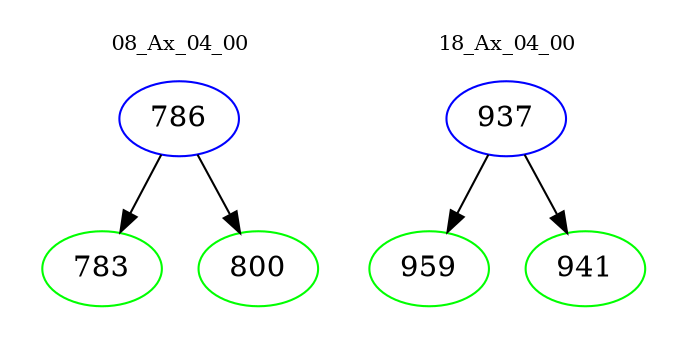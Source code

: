 digraph{
subgraph cluster_0 {
color = white
label = "08_Ax_04_00";
fontsize=10;
T0_786 [label="786", color="blue"]
T0_786 -> T0_783 [color="black"]
T0_783 [label="783", color="green"]
T0_786 -> T0_800 [color="black"]
T0_800 [label="800", color="green"]
}
subgraph cluster_1 {
color = white
label = "18_Ax_04_00";
fontsize=10;
T1_937 [label="937", color="blue"]
T1_937 -> T1_959 [color="black"]
T1_959 [label="959", color="green"]
T1_937 -> T1_941 [color="black"]
T1_941 [label="941", color="green"]
}
}
